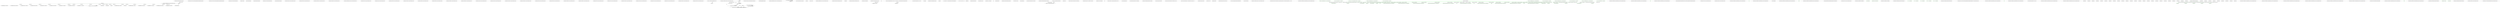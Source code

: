 digraph  {
n126 [label="Nancy.Testing.Browser", span=""];
n0 [cluster="Nancy.Testing.Browser.Browser(System.Action<Nancy.Testing.ConfigurableBootstrapper.ConfigurableBootstrapperConfigurator>)", label="Entry Nancy.Testing.Browser.Browser(System.Action<Nancy.Testing.ConfigurableBootstrapper.ConfigurableBootstrapperConfigurator>)", span="26-26"];
n1 [cluster="Nancy.Testing.Browser.Browser(System.Action<Nancy.Testing.ConfigurableBootstrapper.ConfigurableBootstrapperConfigurator>)", label="Exit Nancy.Testing.Browser.Browser(System.Action<Nancy.Testing.ConfigurableBootstrapper.ConfigurableBootstrapperConfigurator>)", span="26-26"];
n2 [cluster="Nancy.Testing.Browser.Browser(Nancy.Bootstrapper.INancyBootstrapper)", label="Entry Nancy.Testing.Browser.Browser(Nancy.Bootstrapper.INancyBootstrapper)", span="35-35"];
n3 [cluster="Nancy.Testing.Browser.Browser(Nancy.Bootstrapper.INancyBootstrapper)", label="this.bootstrapper = bootstrapper", span="37-37"];
n4 [cluster="Nancy.Testing.Browser.Browser(Nancy.Bootstrapper.INancyBootstrapper)", label="this.bootstrapper.Initialise()", span="38-38"];
n5 [cluster="Nancy.Testing.Browser.Browser(Nancy.Bootstrapper.INancyBootstrapper)", label="this.engine = this.bootstrapper.GetEngine()", span="39-39"];
n7 [cluster="Nancy.Bootstrapper.INancyBootstrapper.Initialise()", label="Entry Nancy.Bootstrapper.INancyBootstrapper.Initialise()", span="12-12"];
n6 [cluster="Nancy.Testing.Browser.Browser(Nancy.Bootstrapper.INancyBootstrapper)", label="Exit Nancy.Testing.Browser.Browser(Nancy.Bootstrapper.INancyBootstrapper)", span="35-35"];
n8 [cluster="Nancy.Bootstrapper.INancyBootstrapper.GetEngine()", label="Entry Nancy.Bootstrapper.INancyBootstrapper.GetEngine()", span="18-18"];
n9 [cluster="Nancy.Testing.Browser.Delete(string, System.Action<Nancy.Testing.BrowserContext>)", label="Entry Nancy.Testing.Browser.Delete(string, System.Action<Nancy.Testing.BrowserContext>)", span="48-48"];
n10 [cluster="Nancy.Testing.Browser.Delete(string, System.Action<Nancy.Testing.BrowserContext>)", label="return this.HandleRequest(''DELETE'', path, browserContext);", span="50-50"];
n11 [cluster="Nancy.Testing.Browser.Delete(string, System.Action<Nancy.Testing.BrowserContext>)", label="Exit Nancy.Testing.Browser.Delete(string, System.Action<Nancy.Testing.BrowserContext>)", span="48-48"];
n12 [cluster="Nancy.Testing.Browser.HandleRequest(string, string, System.Action<Nancy.Testing.BrowserContext>)", label="Entry Nancy.Testing.Browser.HandleRequest(string, string, System.Action<Nancy.Testing.BrowserContext>)", span="209-209"];
n13 [cluster="Nancy.Testing.Browser.Delete(Nancy.Url, System.Action<Nancy.Testing.BrowserContext>)", label="Entry Nancy.Testing.Browser.Delete(Nancy.Url, System.Action<Nancy.Testing.BrowserContext>)", span="59-59"];
n14 [cluster="Nancy.Testing.Browser.Delete(Nancy.Url, System.Action<Nancy.Testing.BrowserContext>)", label="return this.HandleRequest(''DELETE'', url, browserContext);", span="61-61"];
n15 [cluster="Nancy.Testing.Browser.Delete(Nancy.Url, System.Action<Nancy.Testing.BrowserContext>)", label="Exit Nancy.Testing.Browser.Delete(Nancy.Url, System.Action<Nancy.Testing.BrowserContext>)", span="59-59"];
n16 [cluster="Nancy.Testing.Browser.HandleRequest(string, Nancy.Url, System.Action<Nancy.Testing.BrowserContext>)", label="Entry Nancy.Testing.Browser.HandleRequest(string, Nancy.Url, System.Action<Nancy.Testing.BrowserContext>)", span="197-197"];
n17 [cluster="Nancy.Testing.Browser.Get(string, System.Action<Nancy.Testing.BrowserContext>)", label="Entry Nancy.Testing.Browser.Get(string, System.Action<Nancy.Testing.BrowserContext>)", span="70-70"];
n18 [cluster="Nancy.Testing.Browser.Get(string, System.Action<Nancy.Testing.BrowserContext>)", label="return this.HandleRequest(''GET'', path, browserContext);", span="72-72"];
n19 [cluster="Nancy.Testing.Browser.Get(string, System.Action<Nancy.Testing.BrowserContext>)", label="Exit Nancy.Testing.Browser.Get(string, System.Action<Nancy.Testing.BrowserContext>)", span="70-70"];
n20 [cluster="Nancy.Testing.Browser.Get(Nancy.Url, System.Action<Nancy.Testing.BrowserContext>)", label="Entry Nancy.Testing.Browser.Get(Nancy.Url, System.Action<Nancy.Testing.BrowserContext>)", span="81-81"];
n21 [cluster="Nancy.Testing.Browser.Get(Nancy.Url, System.Action<Nancy.Testing.BrowserContext>)", label="return this.HandleRequest(''GET'', url, browserContext);", span="83-83"];
n22 [cluster="Nancy.Testing.Browser.Get(Nancy.Url, System.Action<Nancy.Testing.BrowserContext>)", label="Exit Nancy.Testing.Browser.Get(Nancy.Url, System.Action<Nancy.Testing.BrowserContext>)", span="81-81"];
n23 [cluster="Nancy.Testing.Browser.Head(string, System.Action<Nancy.Testing.BrowserContext>)", label="Entry Nancy.Testing.Browser.Head(string, System.Action<Nancy.Testing.BrowserContext>)", span="92-92"];
n24 [cluster="Nancy.Testing.Browser.Head(string, System.Action<Nancy.Testing.BrowserContext>)", label="return this.HandleRequest(''HEAD'', path, browserContext);", span="94-94"];
n25 [cluster="Nancy.Testing.Browser.Head(string, System.Action<Nancy.Testing.BrowserContext>)", label="Exit Nancy.Testing.Browser.Head(string, System.Action<Nancy.Testing.BrowserContext>)", span="92-92"];
n26 [cluster="Nancy.Testing.Browser.Head(Nancy.Url, System.Action<Nancy.Testing.BrowserContext>)", label="Entry Nancy.Testing.Browser.Head(Nancy.Url, System.Action<Nancy.Testing.BrowserContext>)", span="103-103"];
n27 [cluster="Nancy.Testing.Browser.Head(Nancy.Url, System.Action<Nancy.Testing.BrowserContext>)", label="return this.HandleRequest(''HEAD'', url, browserContext);", span="105-105"];
n28 [cluster="Nancy.Testing.Browser.Head(Nancy.Url, System.Action<Nancy.Testing.BrowserContext>)", label="Exit Nancy.Testing.Browser.Head(Nancy.Url, System.Action<Nancy.Testing.BrowserContext>)", span="103-103"];
n29 [cluster="Nancy.Testing.Browser.Options(string, System.Action<Nancy.Testing.BrowserContext>)", label="Entry Nancy.Testing.Browser.Options(string, System.Action<Nancy.Testing.BrowserContext>)", span="114-114"];
n30 [cluster="Nancy.Testing.Browser.Options(string, System.Action<Nancy.Testing.BrowserContext>)", label="return this.HandleRequest(''OPTIONS'', path, browserContext);", span="116-116"];
n31 [cluster="Nancy.Testing.Browser.Options(string, System.Action<Nancy.Testing.BrowserContext>)", label="Exit Nancy.Testing.Browser.Options(string, System.Action<Nancy.Testing.BrowserContext>)", span="114-114"];
n32 [cluster="Nancy.Testing.Browser.Options(Nancy.Url, System.Action<Nancy.Testing.BrowserContext>)", label="Entry Nancy.Testing.Browser.Options(Nancy.Url, System.Action<Nancy.Testing.BrowserContext>)", span="125-125"];
n33 [cluster="Nancy.Testing.Browser.Options(Nancy.Url, System.Action<Nancy.Testing.BrowserContext>)", label="return this.HandleRequest(''OPTIONS'', url, browserContext);", span="127-127"];
n34 [cluster="Nancy.Testing.Browser.Options(Nancy.Url, System.Action<Nancy.Testing.BrowserContext>)", label="Exit Nancy.Testing.Browser.Options(Nancy.Url, System.Action<Nancy.Testing.BrowserContext>)", span="125-125"];
n35 [cluster="Nancy.Testing.Browser.Patch(string, System.Action<Nancy.Testing.BrowserContext>)", label="Entry Nancy.Testing.Browser.Patch(string, System.Action<Nancy.Testing.BrowserContext>)", span="136-136"];
n36 [cluster="Nancy.Testing.Browser.Patch(string, System.Action<Nancy.Testing.BrowserContext>)", label="return this.HandleRequest(''PATCH'', path, browserContext);", span="138-138"];
n37 [cluster="Nancy.Testing.Browser.Patch(string, System.Action<Nancy.Testing.BrowserContext>)", label="Exit Nancy.Testing.Browser.Patch(string, System.Action<Nancy.Testing.BrowserContext>)", span="136-136"];
n38 [cluster="Nancy.Testing.Browser.Patch(Nancy.Url, System.Action<Nancy.Testing.BrowserContext>)", label="Entry Nancy.Testing.Browser.Patch(Nancy.Url, System.Action<Nancy.Testing.BrowserContext>)", span="147-147"];
n39 [cluster="Nancy.Testing.Browser.Patch(Nancy.Url, System.Action<Nancy.Testing.BrowserContext>)", label="return this.HandleRequest(''PATCH'', url, browserContext);", span="149-149"];
n40 [cluster="Nancy.Testing.Browser.Patch(Nancy.Url, System.Action<Nancy.Testing.BrowserContext>)", label="Exit Nancy.Testing.Browser.Patch(Nancy.Url, System.Action<Nancy.Testing.BrowserContext>)", span="147-147"];
n41 [cluster="Nancy.Testing.Browser.Post(string, System.Action<Nancy.Testing.BrowserContext>)", label="Entry Nancy.Testing.Browser.Post(string, System.Action<Nancy.Testing.BrowserContext>)", span="158-158"];
n42 [cluster="Nancy.Testing.Browser.Post(string, System.Action<Nancy.Testing.BrowserContext>)", label="return this.HandleRequest(''POST'', path, browserContext);", span="160-160"];
n43 [cluster="Nancy.Testing.Browser.Post(string, System.Action<Nancy.Testing.BrowserContext>)", label="Exit Nancy.Testing.Browser.Post(string, System.Action<Nancy.Testing.BrowserContext>)", span="158-158"];
n44 [cluster="Nancy.Testing.Browser.Post(Nancy.Url, System.Action<Nancy.Testing.BrowserContext>)", label="Entry Nancy.Testing.Browser.Post(Nancy.Url, System.Action<Nancy.Testing.BrowserContext>)", span="169-169"];
n45 [cluster="Nancy.Testing.Browser.Post(Nancy.Url, System.Action<Nancy.Testing.BrowserContext>)", label="return this.HandleRequest(''POST'', url, browserContext);", span="171-171"];
n46 [cluster="Nancy.Testing.Browser.Post(Nancy.Url, System.Action<Nancy.Testing.BrowserContext>)", label="Exit Nancy.Testing.Browser.Post(Nancy.Url, System.Action<Nancy.Testing.BrowserContext>)", span="169-169"];
n47 [cluster="Nancy.Testing.Browser.Put(string, System.Action<Nancy.Testing.BrowserContext>)", label="Entry Nancy.Testing.Browser.Put(string, System.Action<Nancy.Testing.BrowserContext>)", span="180-180"];
n48 [cluster="Nancy.Testing.Browser.Put(string, System.Action<Nancy.Testing.BrowserContext>)", label="return this.HandleRequest(''PUT'', path, browserContext);", span="182-182"];
n49 [cluster="Nancy.Testing.Browser.Put(string, System.Action<Nancy.Testing.BrowserContext>)", label="Exit Nancy.Testing.Browser.Put(string, System.Action<Nancy.Testing.BrowserContext>)", span="180-180"];
n50 [cluster="Nancy.Testing.Browser.Put(Nancy.Url, System.Action<Nancy.Testing.BrowserContext>)", label="Entry Nancy.Testing.Browser.Put(Nancy.Url, System.Action<Nancy.Testing.BrowserContext>)", span="192-192"];
n51 [cluster="Nancy.Testing.Browser.Put(Nancy.Url, System.Action<Nancy.Testing.BrowserContext>)", label="return this.HandleRequest(''PUT'', url, browserContext);", span="194-194"];
n52 [cluster="Nancy.Testing.Browser.Put(Nancy.Url, System.Action<Nancy.Testing.BrowserContext>)", label="Exit Nancy.Testing.Browser.Put(Nancy.Url, System.Action<Nancy.Testing.BrowserContext>)", span="192-192"];
n53 [cluster="Nancy.Testing.Browser.HandleRequest(string, Nancy.Url, System.Action<Nancy.Testing.BrowserContext>)", label="var request =\r\n                CreateRequest(method, url, browserContext ?? this.DefaultBrowserContext)", span="199-200"];
n54 [cluster="Nancy.Testing.Browser.HandleRequest(string, Nancy.Url, System.Action<Nancy.Testing.BrowserContext>)", label="var response = new BrowserResponse(this.engine.HandleRequest(request), this)", span="202-202"];
n58 [cluster="Nancy.Testing.Browser.CreateRequest(string, Nancy.Url, System.Action<Nancy.Testing.BrowserContext>)", label="Entry Nancy.Testing.Browser.CreateRequest(string, Nancy.Url, System.Action<Nancy.Testing.BrowserContext>)", span="274-274"];
n55 [cluster="Nancy.Testing.Browser.HandleRequest(string, Nancy.Url, System.Action<Nancy.Testing.BrowserContext>)", label="this.CaptureCookies(response)", span="204-204"];
n59 [cluster="Nancy.Testing.BrowserResponse.BrowserResponse(Nancy.NancyContext, Nancy.Testing.Browser)", label="Entry Nancy.Testing.BrowserResponse.BrowserResponse(Nancy.NancyContext, Nancy.Testing.Browser)", span="22-22"];
n60 [cluster="Nancy.INancyEngine.HandleRequest(Nancy.Request)", label="Entry Nancy.INancyEngine.HandleRequest(Nancy.Request)", span="15-15"];
n56 [cluster="Nancy.Testing.Browser.HandleRequest(string, Nancy.Url, System.Action<Nancy.Testing.BrowserContext>)", label="return response;", span="206-206"];
n61 [cluster="Nancy.Testing.Browser.CaptureCookies(Nancy.Testing.BrowserResponse)", label="Entry Nancy.Testing.Browser.CaptureCookies(Nancy.Testing.BrowserResponse)", span="235-235"];
n57 [cluster="Nancy.Testing.Browser.HandleRequest(string, Nancy.Url, System.Action<Nancy.Testing.BrowserContext>)", label="Exit Nancy.Testing.Browser.HandleRequest(string, Nancy.Url, System.Action<Nancy.Testing.BrowserContext>)", span="197-197"];
n62 [cluster="Nancy.Testing.Browser.HandleRequest(string, string, System.Action<Nancy.Testing.BrowserContext>)", label="var url = Uri.IsWellFormedUriString(path, UriKind.Relative)\r\n                          ? new Url {Path = path}\r\n                          : (Url)new Uri(path)", span="211-213"];
n63 [cluster="Nancy.Testing.Browser.HandleRequest(string, string, System.Action<Nancy.Testing.BrowserContext>)", label="return HandleRequest(method, url, browserContext);", span="215-215"];
n65 [cluster="System.Uri.IsWellFormedUriString(string, System.UriKind)", label="Entry System.Uri.IsWellFormedUriString(string, System.UriKind)", span="0-0"];
n66 [cluster="Nancy.Url.Url()", label="Entry Nancy.Url.Url()", span="16-16"];
n67 [cluster="System.Uri.Uri(string)", label="Entry System.Uri.Uri(string)", span="0-0"];
n64 [cluster="Nancy.Testing.Browser.HandleRequest(string, string, System.Action<Nancy.Testing.BrowserContext>)", label="Exit Nancy.Testing.Browser.HandleRequest(string, string, System.Action<Nancy.Testing.BrowserContext>)", span="209-209"];
n68 [cluster="Nancy.Testing.Browser.DefaultBrowserContext(Nancy.Testing.BrowserContext)", label="Entry Nancy.Testing.Browser.DefaultBrowserContext(Nancy.Testing.BrowserContext)", span="218-218"];
n69 [cluster="Nancy.Testing.Browser.DefaultBrowserContext(Nancy.Testing.BrowserContext)", label="context.HttpRequest()", span="220-220"];
n70 [cluster="Nancy.Testing.Browser.DefaultBrowserContext(Nancy.Testing.BrowserContext)", label="Exit Nancy.Testing.Browser.DefaultBrowserContext(Nancy.Testing.BrowserContext)", span="218-218"];
n71 [cluster="Nancy.Testing.BrowserContext.HttpRequest()", label="Entry Nancy.Testing.BrowserContext.HttpRequest()", span="142-142"];
n72 [cluster="Nancy.Testing.Browser.SetCookies(Nancy.Testing.BrowserContext)", label="Entry Nancy.Testing.Browser.SetCookies(Nancy.Testing.BrowserContext)", span="223-223"];
n73 [cluster="Nancy.Testing.Browser.SetCookies(Nancy.Testing.BrowserContext)", label="!this.cookies.Any()", span="225-225"];
n76 [cluster="Nancy.Testing.Browser.SetCookies(Nancy.Testing.BrowserContext)", label="context.Header(''Cookie'', cookieString)", span="232-232"];
n74 [cluster="Nancy.Testing.Browser.SetCookies(Nancy.Testing.BrowserContext)", label="return;", span="227-227"];
n75 [cluster="Nancy.Testing.Browser.SetCookies(Nancy.Testing.BrowserContext)", label="var cookieString = this.cookies.Aggregate(string.Empty, (current, cookie) => current + string.Format(''{0}={1};'', HttpUtility.UrlEncode(cookie.Key), HttpUtility.UrlEncode(cookie.Value)))", span="230-230"];
n78 [cluster="System.Collections.Generic.IEnumerable<TSource>.Any<TSource>()", label="Entry System.Collections.Generic.IEnumerable<TSource>.Any<TSource>()", span="0-0"];
n79 [cluster="Unk.Aggregate", label="Entry Unk.Aggregate", span=""];
n81 [cluster="lambda expression", label="Entry lambda expression", span="230-230"];
n77 [cluster="Nancy.Testing.Browser.SetCookies(Nancy.Testing.BrowserContext)", label="Exit Nancy.Testing.Browser.SetCookies(Nancy.Testing.BrowserContext)", span="223-223"];
n80 [cluster="Unk.Header", label="Entry Unk.Header", span=""];
n82 [cluster="lambda expression", label="current + string.Format(''{0}={1};'', HttpUtility.UrlEncode(cookie.Key), HttpUtility.UrlEncode(cookie.Value))", span="230-230"];
n83 [cluster="lambda expression", label="Exit lambda expression", span="230-230"];
n84 [cluster="Nancy.Helpers.HttpUtility.UrlEncode(string)", label="Entry Nancy.Helpers.HttpUtility.UrlEncode(string)", span="378-378"];
n85 [cluster="string.Format(string, object, object)", label="Entry string.Format(string, object, object)", span="0-0"];
n86 [cluster="Nancy.Testing.Browser.CaptureCookies(Nancy.Testing.BrowserResponse)", label="response.Cookies == null || !response.Cookies.Any()", span="237-237"];
n88 [cluster="Nancy.Testing.Browser.CaptureCookies(Nancy.Testing.BrowserResponse)", label="response.Cookies", span="242-242"];
n87 [cluster="Nancy.Testing.Browser.CaptureCookies(Nancy.Testing.BrowserResponse)", label="return;", span="239-239"];
n89 [cluster="Nancy.Testing.Browser.CaptureCookies(Nancy.Testing.BrowserResponse)", label="string.IsNullOrEmpty(cookie.Value)", span="244-244"];
n92 [cluster="Nancy.Testing.Browser.CaptureCookies(Nancy.Testing.BrowserResponse)", label="Exit Nancy.Testing.Browser.CaptureCookies(Nancy.Testing.BrowserResponse)", span="235-235"];
n90 [cluster="Nancy.Testing.Browser.CaptureCookies(Nancy.Testing.BrowserResponse)", label="this.cookies.Remove(cookie.Name)", span="246-246"];
n91 [cluster="Nancy.Testing.Browser.CaptureCookies(Nancy.Testing.BrowserResponse)", label="this.cookies[cookie.Name] = cookie.Value", span="250-250"];
n93 [cluster="string.IsNullOrEmpty(string)", label="Entry string.IsNullOrEmpty(string)", span="0-0"];
n94 [cluster="System.Collections.Generic.IDictionary<TKey, TValue>.Remove(TKey)", label="Entry System.Collections.Generic.IDictionary<TKey, TValue>.Remove(TKey)", span="0-0"];
n95 [cluster="Nancy.Testing.Browser.BuildRequestBody(Nancy.Testing.IBrowserContextValues)", label="Entry Nancy.Testing.Browser.BuildRequestBody(Nancy.Testing.IBrowserContextValues)", span="255-255"];
n96 [cluster="Nancy.Testing.Browser.BuildRequestBody(Nancy.Testing.IBrowserContextValues)", label="contextValues.Body != null", span="257-257"];
n98 [cluster="Nancy.Testing.Browser.BuildRequestBody(Nancy.Testing.IBrowserContextValues)", label="var useFormValues = !String.IsNullOrEmpty(contextValues.FormValues)", span="262-262"];
n99 [cluster="Nancy.Testing.Browser.BuildRequestBody(Nancy.Testing.IBrowserContextValues)", label="var bodyContents = useFormValues ? contextValues.FormValues : contextValues.BodyString", span="263-263"];
n101 [cluster="Nancy.Testing.Browser.BuildRequestBody(Nancy.Testing.IBrowserContextValues)", label="useFormValues && !contextValues.Headers.ContainsKey(''Content-Type'')", span="266-266"];
n102 [cluster="Nancy.Testing.Browser.BuildRequestBody(Nancy.Testing.IBrowserContextValues)", label="contextValues.Headers[''Content-Type''] = new[] { ''application/x-www-form-urlencoded'' }", span="268-268"];
n103 [cluster="Nancy.Testing.Browser.BuildRequestBody(Nancy.Testing.IBrowserContextValues)", label="contextValues.Body = new MemoryStream(bodyBytes)", span="271-271"];
n97 [cluster="Nancy.Testing.Browser.BuildRequestBody(Nancy.Testing.IBrowserContextValues)", label="return;", span="259-259"];
n100 [cluster="Nancy.Testing.Browser.BuildRequestBody(Nancy.Testing.IBrowserContextValues)", label="var bodyBytes = bodyContents != null ? Encoding.UTF8.GetBytes(bodyContents) : new byte[] { }", span="264-264"];
n105 [cluster="System.Text.Encoding.GetBytes(string)", label="Entry System.Text.Encoding.GetBytes(string)", span="0-0"];
n106 [cluster="System.Collections.Generic.IDictionary<TKey, TValue>.ContainsKey(TKey)", label="Entry System.Collections.Generic.IDictionary<TKey, TValue>.ContainsKey(TKey)", span="0-0"];
n104 [cluster="Nancy.Testing.Browser.BuildRequestBody(Nancy.Testing.IBrowserContextValues)", label="Exit Nancy.Testing.Browser.BuildRequestBody(Nancy.Testing.IBrowserContextValues)", span="255-255"];
n107 [cluster="System.IO.MemoryStream.MemoryStream(byte[])", label="Entry System.IO.MemoryStream.MemoryStream(byte[])", span="0-0"];
n108 [cluster="Nancy.Testing.Browser.CreateRequest(string, Nancy.Url, System.Action<Nancy.Testing.BrowserContext>)", label="var context =\r\n                new BrowserContext()", span="276-277"];
n110 [cluster="Nancy.Testing.Browser.CreateRequest(string, Nancy.Url, System.Action<Nancy.Testing.BrowserContext>)", label="browserContext.Invoke(context)", span="281-281"];
n115 [cluster="Nancy.Testing.Browser.CreateRequest(string, Nancy.Url, System.Action<Nancy.Testing.BrowserContext>)", label="var requestUrl = url", span="295-295"];
n116 [cluster="Nancy.Testing.Browser.CreateRequest(string, Nancy.Url, System.Action<Nancy.Testing.BrowserContext>)", label="requestUrl.Scheme = string.IsNullOrWhiteSpace(url.Scheme) ? contextValues.Protocol : url.Scheme", span="296-296"];
n117 [cluster="Nancy.Testing.Browser.CreateRequest(string, Nancy.Url, System.Action<Nancy.Testing.BrowserContext>)", label="requestUrl.Query = string.IsNullOrWhiteSpace(url.Query) ? (contextValues.QueryString ?? string.Empty) : url.Query", span="297-297"];
n118 [cluster="Nancy.Testing.Browser.CreateRequest(string, Nancy.Url, System.Action<Nancy.Testing.BrowserContext>)", label="return new Request(method, requestUrl, requestStream, contextValues.Headers, contextValues.UserHostAddress, certBytes);", span="299-299"];
n109 [cluster="Nancy.Testing.Browser.CreateRequest(string, Nancy.Url, System.Action<Nancy.Testing.BrowserContext>)", label="this.SetCookies(context)", span="279-279"];
n120 [cluster="Nancy.Testing.BrowserContext.BrowserContext()", label="Entry Nancy.Testing.BrowserContext.BrowserContext()", span="19-19"];
n111 [cluster="Nancy.Testing.Browser.CreateRequest(string, Nancy.Url, System.Action<Nancy.Testing.BrowserContext>)", label="var contextValues =\r\n                (IBrowserContextValues)context", span="283-284"];
n121 [cluster="System.Action<T>.Invoke(T)", label="Entry System.Action<T>.Invoke(T)", span="0-0"];
n112 [cluster="Nancy.Testing.Browser.CreateRequest(string, Nancy.Url, System.Action<Nancy.Testing.BrowserContext>)", label="BuildRequestBody(contextValues)", span="286-286"];
n113 [cluster="Nancy.Testing.Browser.CreateRequest(string, Nancy.Url, System.Action<Nancy.Testing.BrowserContext>)", label="var requestStream =\r\n                RequestStream.FromStream(contextValues.Body, 0, true)", span="288-289"];
n114 [cluster="Nancy.Testing.Browser.CreateRequest(string, Nancy.Url, System.Action<Nancy.Testing.BrowserContext>)", label="var certBytes = (contextValues.ClientCertificate == null) ?\r\n                new byte[] { } :\r\n                contextValues.ClientCertificate.GetRawCertData()", span="291-293"];
n122 [cluster="Nancy.IO.RequestStream.FromStream(System.IO.Stream, long, bool)", label="Entry Nancy.IO.RequestStream.FromStream(System.IO.Stream, long, bool)", span="273-273"];
n123 [cluster="System.Security.Cryptography.X509Certificates.X509Certificate.GetRawCertData()", label="Entry System.Security.Cryptography.X509Certificates.X509Certificate.GetRawCertData()", span="0-0"];
n124 [cluster="string.IsNullOrWhiteSpace(string)", label="Entry string.IsNullOrWhiteSpace(string)", span="0-0"];
n119 [cluster="Nancy.Testing.Browser.CreateRequest(string, Nancy.Url, System.Action<Nancy.Testing.BrowserContext>)", label="Exit Nancy.Testing.Browser.CreateRequest(string, Nancy.Url, System.Action<Nancy.Testing.BrowserContext>)", span="274-274"];
n125 [cluster="Nancy.Request.Request(string, Nancy.Url, Nancy.IO.RequestStream, System.Collections.Generic.IDictionary<string, System.Collections.Generic.IEnumerable<string>>, string, byte[])", label="Entry Nancy.Request.Request(string, Nancy.Url, Nancy.IO.RequestStream, System.Collections.Generic.IDictionary<string, System.Collections.Generic.IEnumerable<string>>, string, byte[])", span="44-44"];
m0_22 [cluster="Nancy.Testing.Tests.BrowserDefaultsFixture.Should_pass_default_headers_in_post_request_when_using_configurable_bootstrapper_ctor()", file="BrowserDefaultsFixture.cs", label="Entry Nancy.Testing.Tests.BrowserDefaultsFixture.Should_pass_default_headers_in_post_request_when_using_configurable_bootstrapper_ctor()", span="32-32"];
m0_23 [cluster="Nancy.Testing.Tests.BrowserDefaultsFixture.Should_pass_default_headers_in_post_request_when_using_configurable_bootstrapper_ctor()", color=green, community=0, file="BrowserDefaultsFixture.cs", label="_sut.Post(''/'')", prediction=0, span="35-35"];
m0_24 [cluster="Nancy.Testing.Tests.BrowserDefaultsFixture.Should_pass_default_headers_in_post_request_when_using_configurable_bootstrapper_ctor()", color=green, community=0, file="BrowserDefaultsFixture.cs", label="_captureRequetModule.CapturedRequest.Headers.Accept.First().Item1.ShouldEqual(_expected)", prediction=0, span="37-37"];
m0_25 [cluster="Nancy.Testing.Tests.BrowserDefaultsFixture.Should_pass_default_headers_in_post_request_when_using_configurable_bootstrapper_ctor()", file="BrowserDefaultsFixture.cs", label="Exit Nancy.Testing.Tests.BrowserDefaultsFixture.Should_pass_default_headers_in_post_request_when_using_configurable_bootstrapper_ctor()", span="32-32"];
m0_56 [cluster="Nancy.Testing.Tests.BrowserDefaultsFixture.Should_pass_default_headers_in_post_request_when_using_inancybootstrapper_ctor()", file="BrowserDefaultsFixture.cs", label="Entry Nancy.Testing.Tests.BrowserDefaultsFixture.Should_pass_default_headers_in_post_request_when_using_inancybootstrapper_ctor()", span="77-77"];
m0_57 [cluster="Nancy.Testing.Tests.BrowserDefaultsFixture.Should_pass_default_headers_in_post_request_when_using_inancybootstrapper_ctor()", color=green, community=0, file="BrowserDefaultsFixture.cs", label="var bootstrapper = new ConfigurableBootstrapper(with => with.Module(_captureRequetModule))", prediction=0, span="80-80"];
m0_58 [cluster="Nancy.Testing.Tests.BrowserDefaultsFixture.Should_pass_default_headers_in_post_request_when_using_inancybootstrapper_ctor()", color=green, community=0, file="BrowserDefaultsFixture.cs", label="var sut = new Browser(bootstrapper, defaults: to => to.Accept(_expected))", prediction=0, span="81-81"];
m0_59 [cluster="Nancy.Testing.Tests.BrowserDefaultsFixture.Should_pass_default_headers_in_post_request_when_using_inancybootstrapper_ctor()", color=green, community=0, file="BrowserDefaultsFixture.cs", label="sut.Post(''/'')", prediction=4, span="83-83"];
m0_60 [cluster="Nancy.Testing.Tests.BrowserDefaultsFixture.Should_pass_default_headers_in_post_request_when_using_inancybootstrapper_ctor()", color=green, community=0, file="BrowserDefaultsFixture.cs", label="_captureRequetModule.CapturedRequest.Headers.Accept.First().Item1.ShouldEqual(_expected)", prediction=0, span="85-85"];
m0_61 [cluster="Nancy.Testing.Tests.BrowserDefaultsFixture.Should_pass_default_headers_in_post_request_when_using_inancybootstrapper_ctor()", file="BrowserDefaultsFixture.cs", label="Exit Nancy.Testing.Tests.BrowserDefaultsFixture.Should_pass_default_headers_in_post_request_when_using_inancybootstrapper_ctor()", span="77-77"];
m0_48 [cluster="Nancy.Testing.ConfigurableBootstrapper.ConfigurableBootstrapper(System.Action<Nancy.Testing.ConfigurableBootstrapper.ConfigurableBootstrapperConfigurator>)", file="BrowserDefaultsFixture.cs", label="Entry Nancy.Testing.ConfigurableBootstrapper.ConfigurableBootstrapper(System.Action<Nancy.Testing.ConfigurableBootstrapper.ConfigurableBootstrapperConfigurator>)", span="62-62"];
m0_26 [cluster="Nancy.Testing.Browser.Post(string, System.Action<Nancy.Testing.BrowserContext>)", file="BrowserDefaultsFixture.cs", label="Entry Nancy.Testing.Browser.Post(string, System.Action<Nancy.Testing.BrowserContext>)", span="162-162"];
m0_41 [cluster="Nancy.Testing.Browser.Delete(string, System.Action<Nancy.Testing.BrowserContext>)", file="BrowserDefaultsFixture.cs", label="Entry Nancy.Testing.Browser.Delete(string, System.Action<Nancy.Testing.BrowserContext>)", span="52-52"];
m0_68 [cluster="Nancy.Testing.Tests.BrowserDefaultsFixture.Should_pass_default_headers_in_put_request_when_using_inancybootstrapper_ctor()", file="BrowserDefaultsFixture.cs", label="Entry Nancy.Testing.Tests.BrowserDefaultsFixture.Should_pass_default_headers_in_put_request_when_using_inancybootstrapper_ctor()", span="88-88"];
m0_69 [cluster="Nancy.Testing.Tests.BrowserDefaultsFixture.Should_pass_default_headers_in_put_request_when_using_inancybootstrapper_ctor()", color=green, community=0, file="BrowserDefaultsFixture.cs", label="var bootstrapper = new ConfigurableBootstrapper(with => with.Module(_captureRequetModule))", prediction=0, span="91-91"];
m0_70 [cluster="Nancy.Testing.Tests.BrowserDefaultsFixture.Should_pass_default_headers_in_put_request_when_using_inancybootstrapper_ctor()", color=green, community=0, file="BrowserDefaultsFixture.cs", label="var sut = new Browser(bootstrapper, defaults: to => to.Accept(_expected))", prediction=0, span="92-92"];
m0_71 [cluster="Nancy.Testing.Tests.BrowserDefaultsFixture.Should_pass_default_headers_in_put_request_when_using_inancybootstrapper_ctor()", color=green, community=0, file="BrowserDefaultsFixture.cs", label="sut.Put(''/'')", prediction=8, span="94-94"];
m0_72 [cluster="Nancy.Testing.Tests.BrowserDefaultsFixture.Should_pass_default_headers_in_put_request_when_using_inancybootstrapper_ctor()", color=green, community=0, file="BrowserDefaultsFixture.cs", label="_captureRequetModule.CapturedRequest.Headers.Accept.First().Item1.ShouldEqual(_expected)", prediction=0, span="96-96"];
m0_73 [cluster="Nancy.Testing.Tests.BrowserDefaultsFixture.Should_pass_default_headers_in_put_request_when_using_inancybootstrapper_ctor()", file="BrowserDefaultsFixture.cs", label="Exit Nancy.Testing.Tests.BrowserDefaultsFixture.Should_pass_default_headers_in_put_request_when_using_inancybootstrapper_ctor()", span="88-88"];
m0_21 [cluster="object.ShouldEqual(object)", file="BrowserDefaultsFixture.cs", label="Entry object.ShouldEqual(object)", span="95-95"];
m0_92 [cluster="Nancy.Testing.Tests.BrowserDefaultsFixture.Should_pass_default_headers_in_delete_request_when_using_inancybootstrapper_ctor()", file="BrowserDefaultsFixture.cs", label="Entry Nancy.Testing.Tests.BrowserDefaultsFixture.Should_pass_default_headers_in_delete_request_when_using_inancybootstrapper_ctor()", span="110-110"];
m0_93 [cluster="Nancy.Testing.Tests.BrowserDefaultsFixture.Should_pass_default_headers_in_delete_request_when_using_inancybootstrapper_ctor()", color=green, community=0, file="BrowserDefaultsFixture.cs", label="var bootstrapper = new ConfigurableBootstrapper(with => with.Module(_captureRequetModule))", prediction=0, span="113-113"];
m0_94 [cluster="Nancy.Testing.Tests.BrowserDefaultsFixture.Should_pass_default_headers_in_delete_request_when_using_inancybootstrapper_ctor()", color=green, community=0, file="BrowserDefaultsFixture.cs", label="var sut = new Browser(bootstrapper, defaults: to => to.Accept(_expected))", prediction=0, span="114-114"];
m0_95 [cluster="Nancy.Testing.Tests.BrowserDefaultsFixture.Should_pass_default_headers_in_delete_request_when_using_inancybootstrapper_ctor()", color=green, community=0, file="BrowserDefaultsFixture.cs", label="sut.Delete(''/'')", prediction=12, span="116-116"];
m0_96 [cluster="Nancy.Testing.Tests.BrowserDefaultsFixture.Should_pass_default_headers_in_delete_request_when_using_inancybootstrapper_ctor()", color=green, community=0, file="BrowserDefaultsFixture.cs", label="_captureRequetModule.CapturedRequest.Headers.Accept.First().Item1.ShouldEqual(_expected)", prediction=0, span="118-118"];
m0_97 [cluster="Nancy.Testing.Tests.BrowserDefaultsFixture.Should_pass_default_headers_in_delete_request_when_using_inancybootstrapper_ctor()", file="BrowserDefaultsFixture.cs", label="Exit Nancy.Testing.Tests.BrowserDefaultsFixture.Should_pass_default_headers_in_delete_request_when_using_inancybootstrapper_ctor()", span="110-110"];
m0_10 [cluster="Nancy.Testing.ConfigurableBootstrapper.ConfigurableBootstrapperConfigurator.Module(Nancy.INancyModule)", file="BrowserDefaultsFixture.cs", label="Entry Nancy.Testing.ConfigurableBootstrapper.ConfigurableBootstrapperConfigurator.Module(Nancy.INancyModule)", span="851-851"];
m0_31 [cluster="Nancy.Testing.Browser.Put(string, System.Action<Nancy.Testing.BrowserContext>)", file="BrowserDefaultsFixture.cs", label="Entry Nancy.Testing.Browser.Put(string, System.Action<Nancy.Testing.BrowserContext>)", span="184-184"];
m0_0 [cluster="Nancy.Testing.Tests.BrowserDefaultsFixture.BrowserDefaultsFixture()", file="BrowserDefaultsFixture.cs", label="Entry Nancy.Testing.Tests.BrowserDefaultsFixture.BrowserDefaultsFixture()", span="14-14"];
m0_1 [cluster="Nancy.Testing.Tests.BrowserDefaultsFixture.BrowserDefaultsFixture()", color=green, community=0, file="BrowserDefaultsFixture.cs", label="_expected = ''application/json''", prediction=14, span="17-17"];
m0_2 [cluster="Nancy.Testing.Tests.BrowserDefaultsFixture.BrowserDefaultsFixture()", color=green, community=0, file="BrowserDefaultsFixture.cs", label="_captureRequetModule = new CaptureRequetModule()", prediction=15, span="18-18"];
m0_3 [cluster="Nancy.Testing.Tests.BrowserDefaultsFixture.BrowserDefaultsFixture()", color=green, community=0, file="BrowserDefaultsFixture.cs", label="_sut = new Browser(with => with.Module(_captureRequetModule), defaults: to => to.Accept(_expected))", prediction=0, span="19-19"];
m0_4 [cluster="Nancy.Testing.Tests.BrowserDefaultsFixture.BrowserDefaultsFixture()", file="BrowserDefaultsFixture.cs", label="Exit Nancy.Testing.Tests.BrowserDefaultsFixture.BrowserDefaultsFixture()", span="14-14"];
m0_5 [cluster="Nancy.Testing.Tests.BrowserDefaultsFixture.CaptureRequetModule.CaptureRequetModule()", file="BrowserDefaultsFixture.cs", label="Entry Nancy.Testing.Tests.BrowserDefaultsFixture.CaptureRequetModule.CaptureRequetModule()", span="125-125"];
m0_104 [cluster="Nancy.Testing.Tests.BrowserDefaultsFixture.CaptureRequetModule.CaptureRequetModule()", color=green, community=0, file="BrowserDefaultsFixture.cs", label="Get[''/''] = _ => this.CaptureRequest()", prediction=17, span="127-127"];
m0_105 [cluster="Nancy.Testing.Tests.BrowserDefaultsFixture.CaptureRequetModule.CaptureRequetModule()", color=green, community=0, file="BrowserDefaultsFixture.cs", label="Post[''/''] = _ => this.CaptureRequest()", prediction=18, span="128-128"];
m0_106 [cluster="Nancy.Testing.Tests.BrowserDefaultsFixture.CaptureRequetModule.CaptureRequetModule()", color=green, community=0, file="BrowserDefaultsFixture.cs", label="Put[''/''] = _ => this.CaptureRequest()", prediction=19, span="129-129"];
m0_107 [cluster="Nancy.Testing.Tests.BrowserDefaultsFixture.CaptureRequetModule.CaptureRequetModule()", color=green, community=0, file="BrowserDefaultsFixture.cs", label="Delete[''/''] = _ => this.CaptureRequest()", prediction=20, span="130-130"];
m0_108 [cluster="Nancy.Testing.Tests.BrowserDefaultsFixture.CaptureRequetModule.CaptureRequetModule()", color=green, community=0, file="BrowserDefaultsFixture.cs", label="Patch[''/''] = _ => this.CaptureRequest()", prediction=21, span="131-131"];
m0_109 [cluster="Nancy.Testing.Tests.BrowserDefaultsFixture.CaptureRequetModule.CaptureRequetModule()", file="BrowserDefaultsFixture.cs", label="Exit Nancy.Testing.Tests.BrowserDefaultsFixture.CaptureRequetModule.CaptureRequetModule()", span="125-125"];
m0_6 [cluster="Nancy.Testing.Browser.Browser(System.Action<Nancy.Testing.ConfigurableBootstrapper.ConfigurableBootstrapperConfigurator>, System.Action<Nancy.Testing.BrowserContext>)", file="BrowserDefaultsFixture.cs", label="Entry Nancy.Testing.Browser.Browser(System.Action<Nancy.Testing.ConfigurableBootstrapper.ConfigurableBootstrapperConfigurator>, System.Action<Nancy.Testing.BrowserContext>)", span="28-28"];
m0_42 [cluster="Nancy.Testing.Tests.BrowserDefaultsFixture.Should_pass_default_headers_in_get_request_when_using_inancybootstrapper_ctor()", file="BrowserDefaultsFixture.cs", label="Entry Nancy.Testing.Tests.BrowserDefaultsFixture.Should_pass_default_headers_in_get_request_when_using_inancybootstrapper_ctor()", span="65-65"];
m0_43 [cluster="Nancy.Testing.Tests.BrowserDefaultsFixture.Should_pass_default_headers_in_get_request_when_using_inancybootstrapper_ctor()", color=green, community=0, file="BrowserDefaultsFixture.cs", label="var bootstrapper = new ConfigurableBootstrapper(with => with.Module(_captureRequetModule))", prediction=0, span="68-68"];
m0_44 [cluster="Nancy.Testing.Tests.BrowserDefaultsFixture.Should_pass_default_headers_in_get_request_when_using_inancybootstrapper_ctor()", color=green, community=0, file="BrowserDefaultsFixture.cs", label="var sut = new Browser(bootstrapper, defaults: to => to.Accept(_expected))", prediction=0, span="69-69"];
m0_45 [cluster="Nancy.Testing.Tests.BrowserDefaultsFixture.Should_pass_default_headers_in_get_request_when_using_inancybootstrapper_ctor()", color=green, community=0, file="BrowserDefaultsFixture.cs", label="sut.Get(''/'')", prediction=24, span="71-71"];
m0_46 [cluster="Nancy.Testing.Tests.BrowserDefaultsFixture.Should_pass_default_headers_in_get_request_when_using_inancybootstrapper_ctor()", color=green, community=0, file="BrowserDefaultsFixture.cs", label="_captureRequetModule.CapturedRequest.Headers.Accept.First().Item1.ShouldEqual(_expected)", prediction=0, span="73-73"];
m0_47 [cluster="Nancy.Testing.Tests.BrowserDefaultsFixture.Should_pass_default_headers_in_get_request_when_using_inancybootstrapper_ctor()", file="BrowserDefaultsFixture.cs", label="Exit Nancy.Testing.Tests.BrowserDefaultsFixture.Should_pass_default_headers_in_get_request_when_using_inancybootstrapper_ctor()", span="65-65"];
m0_20 [cluster="System.Collections.Generic.IEnumerable<TSource>.First<TSource>()", file="BrowserDefaultsFixture.cs", label="Entry System.Collections.Generic.IEnumerable<TSource>.First<TSource>()", span="0-0"];
m0_37 [cluster="Nancy.Testing.Tests.BrowserDefaultsFixture.Should_pass_default_headers_in_delete_request_when_using_configurable_bootstrapper_ctor()", file="BrowserDefaultsFixture.cs", label="Entry Nancy.Testing.Tests.BrowserDefaultsFixture.Should_pass_default_headers_in_delete_request_when_using_configurable_bootstrapper_ctor()", span="56-56"];
m0_38 [cluster="Nancy.Testing.Tests.BrowserDefaultsFixture.Should_pass_default_headers_in_delete_request_when_using_configurable_bootstrapper_ctor()", color=green, community=0, file="BrowserDefaultsFixture.cs", label="_sut.Delete(''/'')", prediction=0, span="59-59"];
m0_39 [cluster="Nancy.Testing.Tests.BrowserDefaultsFixture.Should_pass_default_headers_in_delete_request_when_using_configurable_bootstrapper_ctor()", color=green, community=0, file="BrowserDefaultsFixture.cs", label="_captureRequetModule.CapturedRequest.Headers.Accept.First().Item1.ShouldEqual(_expected)", prediction=0, span="61-61"];
m0_40 [cluster="Nancy.Testing.Tests.BrowserDefaultsFixture.Should_pass_default_headers_in_delete_request_when_using_configurable_bootstrapper_ctor()", file="BrowserDefaultsFixture.cs", label="Exit Nancy.Testing.Tests.BrowserDefaultsFixture.Should_pass_default_headers_in_delete_request_when_using_configurable_bootstrapper_ctor()", span="56-56"];
m0_123 [cluster="lambda expression", file="BrowserDefaultsFixture.cs", label="Entry lambda expression", span="131-131"];
m0_8 [cluster="lambda expression", color=green, community=0, file="BrowserDefaultsFixture.cs", label="with.Module(_captureRequetModule)", prediction=0, span="19-19"];
m0_12 [cluster="lambda expression", color=green, community=0, file="BrowserDefaultsFixture.cs", label="to.Accept(_expected)", prediction=0, span="19-19"];
m0_7 [cluster="lambda expression", file="BrowserDefaultsFixture.cs", label="Entry lambda expression", span="19-19"];
m0_9 [cluster="lambda expression", file="BrowserDefaultsFixture.cs", label="Exit lambda expression", span="19-19"];
m0_11 [cluster="lambda expression", file="BrowserDefaultsFixture.cs", label="Entry lambda expression", span="19-19"];
m0_13 [cluster="lambda expression", file="BrowserDefaultsFixture.cs", label="Exit lambda expression", span="19-19"];
m0_51 [cluster="lambda expression", color=green, community=0, file="BrowserDefaultsFixture.cs", label="with.Module(_captureRequetModule)", prediction=0, span="68-68"];
m0_54 [cluster="lambda expression", color=green, community=0, file="BrowserDefaultsFixture.cs", label="to.Accept(_expected)", prediction=0, span="69-69"];
m0_50 [cluster="lambda expression", file="BrowserDefaultsFixture.cs", label="Entry lambda expression", span="68-68"];
m0_52 [cluster="lambda expression", file="BrowserDefaultsFixture.cs", label="Exit lambda expression", span="68-68"];
m0_53 [cluster="lambda expression", file="BrowserDefaultsFixture.cs", label="Entry lambda expression", span="69-69"];
m0_55 [cluster="lambda expression", file="BrowserDefaultsFixture.cs", label="Exit lambda expression", span="69-69"];
m0_63 [cluster="lambda expression", color=green, community=0, file="BrowserDefaultsFixture.cs", label="with.Module(_captureRequetModule)", prediction=0, span="80-80"];
m0_66 [cluster="lambda expression", color=green, community=0, file="BrowserDefaultsFixture.cs", label="to.Accept(_expected)", prediction=0, span="81-81"];
m0_62 [cluster="lambda expression", file="BrowserDefaultsFixture.cs", label="Entry lambda expression", span="80-80"];
m0_64 [cluster="lambda expression", file="BrowserDefaultsFixture.cs", label="Exit lambda expression", span="80-80"];
m0_65 [cluster="lambda expression", file="BrowserDefaultsFixture.cs", label="Entry lambda expression", span="81-81"];
m0_67 [cluster="lambda expression", file="BrowserDefaultsFixture.cs", label="Exit lambda expression", span="81-81"];
m0_75 [cluster="lambda expression", color=green, community=0, file="BrowserDefaultsFixture.cs", label="with.Module(_captureRequetModule)", prediction=0, span="91-91"];
m0_78 [cluster="lambda expression", color=green, community=0, file="BrowserDefaultsFixture.cs", label="to.Accept(_expected)", prediction=0, span="92-92"];
m0_74 [cluster="lambda expression", file="BrowserDefaultsFixture.cs", label="Entry lambda expression", span="91-91"];
m0_76 [cluster="lambda expression", file="BrowserDefaultsFixture.cs", label="Exit lambda expression", span="91-91"];
m0_77 [cluster="lambda expression", file="BrowserDefaultsFixture.cs", label="Entry lambda expression", span="92-92"];
m0_79 [cluster="lambda expression", file="BrowserDefaultsFixture.cs", label="Exit lambda expression", span="92-92"];
m0_87 [cluster="lambda expression", color=green, community=0, file="BrowserDefaultsFixture.cs", label="with.Module(_captureRequetModule)", prediction=0, span="102-102"];
m0_90 [cluster="lambda expression", color=green, community=0, file="BrowserDefaultsFixture.cs", label="to.Accept(_expected)", prediction=0, span="103-103"];
m0_86 [cluster="lambda expression", file="BrowserDefaultsFixture.cs", label="Entry lambda expression", span="102-102"];
m0_88 [cluster="lambda expression", file="BrowserDefaultsFixture.cs", label="Exit lambda expression", span="102-102"];
m0_89 [cluster="lambda expression", file="BrowserDefaultsFixture.cs", label="Entry lambda expression", span="103-103"];
m0_91 [cluster="lambda expression", file="BrowserDefaultsFixture.cs", label="Exit lambda expression", span="103-103"];
m0_99 [cluster="lambda expression", color=green, community=0, file="BrowserDefaultsFixture.cs", label="with.Module(_captureRequetModule)", prediction=0, span="113-113"];
m0_102 [cluster="lambda expression", color=green, community=0, file="BrowserDefaultsFixture.cs", label="to.Accept(_expected)", prediction=0, span="114-114"];
m0_98 [cluster="lambda expression", file="BrowserDefaultsFixture.cs", label="Entry lambda expression", span="113-113"];
m0_100 [cluster="lambda expression", file="BrowserDefaultsFixture.cs", label="Exit lambda expression", span="113-113"];
m0_101 [cluster="lambda expression", file="BrowserDefaultsFixture.cs", label="Entry lambda expression", span="114-114"];
m0_103 [cluster="lambda expression", file="BrowserDefaultsFixture.cs", label="Exit lambda expression", span="114-114"];
m0_111 [cluster="lambda expression", color=green, community=0, file="BrowserDefaultsFixture.cs", label="this.CaptureRequest()", prediction=40, span="127-127"];
m0_110 [cluster="lambda expression", file="BrowserDefaultsFixture.cs", label="Entry lambda expression", span="127-127"];
m0_112 [cluster="lambda expression", file="BrowserDefaultsFixture.cs", label="Exit lambda expression", span="127-127"];
m0_115 [cluster="lambda expression", color=green, community=0, file="BrowserDefaultsFixture.cs", label="this.CaptureRequest()", prediction=40, span="128-128"];
m0_114 [cluster="lambda expression", file="BrowserDefaultsFixture.cs", label="Entry lambda expression", span="128-128"];
m0_116 [cluster="lambda expression", file="BrowserDefaultsFixture.cs", label="Exit lambda expression", span="128-128"];
m0_118 [cluster="lambda expression", color=green, community=0, file="BrowserDefaultsFixture.cs", label="this.CaptureRequest()", prediction=40, span="129-129"];
m0_117 [cluster="lambda expression", file="BrowserDefaultsFixture.cs", label="Entry lambda expression", span="129-129"];
m0_119 [cluster="lambda expression", file="BrowserDefaultsFixture.cs", label="Exit lambda expression", span="129-129"];
m0_121 [cluster="lambda expression", color=green, community=0, file="BrowserDefaultsFixture.cs", label="this.CaptureRequest()", prediction=40, span="130-130"];
m0_120 [cluster="lambda expression", file="BrowserDefaultsFixture.cs", label="Entry lambda expression", span="130-130"];
m0_122 [cluster="lambda expression", file="BrowserDefaultsFixture.cs", label="Exit lambda expression", span="130-130"];
m0_124 [cluster="lambda expression", color=green, community=0, file="BrowserDefaultsFixture.cs", label="this.CaptureRequest()", prediction=40, span="131-131"];
m0_125 [cluster="lambda expression", file="BrowserDefaultsFixture.cs", label="Exit lambda expression", span="131-131"];
m0_27 [cluster="Nancy.Testing.Tests.BrowserDefaultsFixture.Should_pass_default_headers_in_put_request_when_using_configurable_bootstrapper_ctor()", file="BrowserDefaultsFixture.cs", label="Entry Nancy.Testing.Tests.BrowserDefaultsFixture.Should_pass_default_headers_in_put_request_when_using_configurable_bootstrapper_ctor()", span="40-40"];
m0_28 [cluster="Nancy.Testing.Tests.BrowserDefaultsFixture.Should_pass_default_headers_in_put_request_when_using_configurable_bootstrapper_ctor()", color=green, community=0, file="BrowserDefaultsFixture.cs", label="_sut.Put(''/'')", prediction=0, span="43-43"];
m0_29 [cluster="Nancy.Testing.Tests.BrowserDefaultsFixture.Should_pass_default_headers_in_put_request_when_using_configurable_bootstrapper_ctor()", color=green, community=0, file="BrowserDefaultsFixture.cs", label="_captureRequetModule.CapturedRequest.Headers.Accept.First().Item1.ShouldEqual(_expected)", prediction=0, span="45-45"];
m0_30 [cluster="Nancy.Testing.Tests.BrowserDefaultsFixture.Should_pass_default_headers_in_put_request_when_using_configurable_bootstrapper_ctor()", file="BrowserDefaultsFixture.cs", label="Exit Nancy.Testing.Tests.BrowserDefaultsFixture.Should_pass_default_headers_in_put_request_when_using_configurable_bootstrapper_ctor()", span="40-40"];
m0_15 [cluster="Nancy.Testing.Tests.BrowserDefaultsFixture.Should_pass_default_headers_in_get_request_when_using_configurable_bootstrapper_ctor()", file="BrowserDefaultsFixture.cs", label="Entry Nancy.Testing.Tests.BrowserDefaultsFixture.Should_pass_default_headers_in_get_request_when_using_configurable_bootstrapper_ctor()", span="23-23"];
m0_16 [cluster="Nancy.Testing.Tests.BrowserDefaultsFixture.Should_pass_default_headers_in_get_request_when_using_configurable_bootstrapper_ctor()", color=green, community=0, file="BrowserDefaultsFixture.cs", label="_sut.Get(''/'')", prediction=0, span="26-26"];
m0_17 [cluster="Nancy.Testing.Tests.BrowserDefaultsFixture.Should_pass_default_headers_in_get_request_when_using_configurable_bootstrapper_ctor()", color=green, community=0, file="BrowserDefaultsFixture.cs", label="_captureRequetModule.CapturedRequest.Headers.Accept.First().Item1.ShouldEqual(_expected)", prediction=0, span="28-28"];
m0_18 [cluster="Nancy.Testing.Tests.BrowserDefaultsFixture.Should_pass_default_headers_in_get_request_when_using_configurable_bootstrapper_ctor()", file="BrowserDefaultsFixture.cs", label="Exit Nancy.Testing.Tests.BrowserDefaultsFixture.Should_pass_default_headers_in_get_request_when_using_configurable_bootstrapper_ctor()", span="23-23"];
m0_32 [cluster="Nancy.Testing.Tests.BrowserDefaultsFixture.Should_pass_default_headers_in_patch_request_when_using_configurable_bootstrapper_ctor()", file="BrowserDefaultsFixture.cs", label="Entry Nancy.Testing.Tests.BrowserDefaultsFixture.Should_pass_default_headers_in_patch_request_when_using_configurable_bootstrapper_ctor()", span="48-48"];
m0_33 [cluster="Nancy.Testing.Tests.BrowserDefaultsFixture.Should_pass_default_headers_in_patch_request_when_using_configurable_bootstrapper_ctor()", color=green, community=0, file="BrowserDefaultsFixture.cs", label="_sut.Patch(''/'')", prediction=0, span="51-51"];
m0_34 [cluster="Nancy.Testing.Tests.BrowserDefaultsFixture.Should_pass_default_headers_in_patch_request_when_using_configurable_bootstrapper_ctor()", color=green, community=0, file="BrowserDefaultsFixture.cs", label="_captureRequetModule.CapturedRequest.Headers.Accept.First().Item1.ShouldEqual(_expected)", prediction=0, span="53-53"];
m0_35 [cluster="Nancy.Testing.Tests.BrowserDefaultsFixture.Should_pass_default_headers_in_patch_request_when_using_configurable_bootstrapper_ctor()", file="BrowserDefaultsFixture.cs", label="Exit Nancy.Testing.Tests.BrowserDefaultsFixture.Should_pass_default_headers_in_patch_request_when_using_configurable_bootstrapper_ctor()", span="48-48"];
m0_14 [cluster="Nancy.Testing.BrowserContext.Accept(Nancy.Responses.Negotiation.MediaRange)", file="BrowserDefaultsFixture.cs", label="Entry Nancy.Testing.BrowserContext.Accept(Nancy.Responses.Negotiation.MediaRange)", span="172-172"];
m0_80 [cluster="Nancy.Testing.Tests.BrowserDefaultsFixture.Should_pass_default_headers_in_patch_request_when_using_inancybootstrapper_ctor()", file="BrowserDefaultsFixture.cs", label="Entry Nancy.Testing.Tests.BrowserDefaultsFixture.Should_pass_default_headers_in_patch_request_when_using_inancybootstrapper_ctor()", span="99-99"];
m0_81 [cluster="Nancy.Testing.Tests.BrowserDefaultsFixture.Should_pass_default_headers_in_patch_request_when_using_inancybootstrapper_ctor()", color=green, community=0, file="BrowserDefaultsFixture.cs", label="var bootstrapper = new ConfigurableBootstrapper(with => with.Module(_captureRequetModule))", prediction=0, span="102-102"];
m0_82 [cluster="Nancy.Testing.Tests.BrowserDefaultsFixture.Should_pass_default_headers_in_patch_request_when_using_inancybootstrapper_ctor()", color=green, community=0, file="BrowserDefaultsFixture.cs", label="var sut = new Browser(bootstrapper, defaults: to => to.Accept(_expected))", prediction=0, span="103-103"];
m0_83 [cluster="Nancy.Testing.Tests.BrowserDefaultsFixture.Should_pass_default_headers_in_patch_request_when_using_inancybootstrapper_ctor()", color=green, community=0, file="BrowserDefaultsFixture.cs", label="sut.Patch(''/'')", prediction=53, span="105-105"];
m0_84 [cluster="Nancy.Testing.Tests.BrowserDefaultsFixture.Should_pass_default_headers_in_patch_request_when_using_inancybootstrapper_ctor()", color=green, community=0, file="BrowserDefaultsFixture.cs", label="_captureRequetModule.CapturedRequest.Headers.Accept.First().Item1.ShouldEqual(_expected)", prediction=0, span="107-107"];
m0_85 [cluster="Nancy.Testing.Tests.BrowserDefaultsFixture.Should_pass_default_headers_in_patch_request_when_using_inancybootstrapper_ctor()", file="BrowserDefaultsFixture.cs", label="Exit Nancy.Testing.Tests.BrowserDefaultsFixture.Should_pass_default_headers_in_patch_request_when_using_inancybootstrapper_ctor()", span="99-99"];
m0_113 [cluster="Nancy.Testing.Tests.BrowserDefaultsFixture.CaptureRequetModule.CaptureRequest()", file="BrowserDefaultsFixture.cs", label="Entry Nancy.Testing.Tests.BrowserDefaultsFixture.CaptureRequetModule.CaptureRequest()", span="134-134"];
m0_126 [cluster="Nancy.Testing.Tests.BrowserDefaultsFixture.CaptureRequetModule.CaptureRequest()", color=green, community=0, file="BrowserDefaultsFixture.cs", label="this.CapturedRequest = this.Request", prediction=55, span="136-136"];
m0_127 [cluster="Nancy.Testing.Tests.BrowserDefaultsFixture.CaptureRequetModule.CaptureRequest()", color=green, community=0, file="BrowserDefaultsFixture.cs", label="return HttpStatusCode.OK;", prediction=56, span="137-137"];
m0_128 [cluster="Nancy.Testing.Tests.BrowserDefaultsFixture.CaptureRequetModule.CaptureRequest()", file="BrowserDefaultsFixture.cs", label="Exit Nancy.Testing.Tests.BrowserDefaultsFixture.CaptureRequetModule.CaptureRequest()", span="134-134"];
m0_36 [cluster="Nancy.Testing.Browser.Patch(string, System.Action<Nancy.Testing.BrowserContext>)", file="BrowserDefaultsFixture.cs", label="Entry Nancy.Testing.Browser.Patch(string, System.Action<Nancy.Testing.BrowserContext>)", span="140-140"];
m0_49 [cluster="Nancy.Testing.Browser.Browser(Nancy.Bootstrapper.INancyBootstrapper, System.Action<Nancy.Testing.BrowserContext>)", file="BrowserDefaultsFixture.cs", label="Entry Nancy.Testing.Browser.Browser(Nancy.Bootstrapper.INancyBootstrapper, System.Action<Nancy.Testing.BrowserContext>)", span="38-38"];
m0_129 [file="BrowserDefaultsFixture.cs", label="Nancy.Testing.Tests.BrowserDefaultsFixture", span=""];
m0_130 [file="BrowserDefaultsFixture.cs", label="Nancy.Testing.Tests.BrowserDefaultsFixture.CaptureRequetModule", span=""];
n126 -> n4  [color=darkseagreen4, key=1, label="Nancy.Testing.Browser", style=dashed];
n126 -> n10  [color=darkseagreen4, key=1, label="Nancy.Testing.Browser", style=dashed];
n126 -> n14  [color=darkseagreen4, key=1, label="Nancy.Testing.Browser", style=dashed];
n126 -> n18  [color=darkseagreen4, key=1, label="Nancy.Testing.Browser", style=dashed];
n126 -> n21  [color=darkseagreen4, key=1, label="Nancy.Testing.Browser", style=dashed];
n126 -> n24  [color=darkseagreen4, key=1, label="Nancy.Testing.Browser", style=dashed];
n126 -> n27  [color=darkseagreen4, key=1, label="Nancy.Testing.Browser", style=dashed];
n126 -> n30  [color=darkseagreen4, key=1, label="Nancy.Testing.Browser", style=dashed];
n126 -> n33  [color=darkseagreen4, key=1, label="Nancy.Testing.Browser", style=dashed];
n126 -> n36  [color=darkseagreen4, key=1, label="Nancy.Testing.Browser", style=dashed];
n126 -> n39  [color=darkseagreen4, key=1, label="Nancy.Testing.Browser", style=dashed];
n126 -> n42  [color=darkseagreen4, key=1, label="Nancy.Testing.Browser", style=dashed];
n126 -> n45  [color=darkseagreen4, key=1, label="Nancy.Testing.Browser", style=dashed];
n126 -> n48  [color=darkseagreen4, key=1, label="Nancy.Testing.Browser", style=dashed];
n126 -> n51  [color=darkseagreen4, key=1, label="Nancy.Testing.Browser", style=dashed];
n126 -> n53  [color=darkseagreen4, key=1, label="Nancy.Testing.Browser", style=dashed];
n126 -> n55  [color=darkseagreen4, key=1, label="Nancy.Testing.Browser", style=dashed];
n126 -> n63  [color=darkseagreen4, key=1, label="Nancy.Testing.Browser", style=dashed];
n126 -> n73  [color=darkseagreen4, key=1, label="Nancy.Testing.Browser", style=dashed];
n126 -> n90  [color=darkseagreen4, key=1, label="Nancy.Testing.Browser", style=dashed];
n126 -> n109  [color=darkseagreen4, key=1, label="Nancy.Testing.Browser", style=dashed];
n12 -> n63  [color=darkseagreen4, key=1, label=string, style=dashed];
n54 -> n56  [color=darkseagreen4, key=1, label=response, style=dashed];
n58 -> n110  [color=darkseagreen4, key=1, label="System.Action<Nancy.Testing.BrowserContext>", style=dashed];
n58 -> n118  [color=darkseagreen4, key=1, label=string, style=dashed];
n61 -> n88  [color=darkseagreen4, key=1, label="Nancy.Testing.BrowserResponse", style=dashed];
n72 -> n76  [color=darkseagreen4, key=1, label="Nancy.Testing.BrowserContext", style=dashed];
n75 -> n81  [color=darkseagreen4, key=1, label="lambda expression", style=dashed];
n82 -> n82  [color=darkseagreen4, key=1, label="System.Collections.Generic.KeyValuePair<string, string>", style=dashed];
n88 -> n90  [color=darkseagreen4, key=1, label=cookie, style=dashed];
n95 -> n101  [color=darkseagreen4, key=1, label="Nancy.Testing.IBrowserContextValues", style=dashed];
n98 -> n101  [color=darkseagreen4, key=1, label=useFormValues, style=dashed];
n108 -> n110  [color=darkseagreen4, key=1, label=context, style=dashed];
n108 -> n111  [color=darkseagreen4, key=1, label=context, style=dashed];
n115 -> n118  [color=darkseagreen4, key=1, label=requestUrl, style=dashed];
n111 -> n113  [color=darkseagreen4, key=1, label=contextValues, style=dashed];
n111 -> n118  [color=darkseagreen4, key=1, label=contextValues, style=dashed];
n113 -> n118  [color=darkseagreen4, key=1, label=requestStream, style=dashed];
n114 -> n118  [color=darkseagreen4, key=1, label=certBytes, style=dashed];
m0_57 -> m0_63  [color=green, key=1, label="Nancy.Testing.ConfigurableBootstrapper.ConfigurableBootstrapperConfigurator", style=dashed];
m0_58 -> m0_66  [color=green, key=1, label="Nancy.Testing.BrowserContext", style=dashed];
m0_69 -> m0_75  [color=green, key=1, label="Nancy.Testing.ConfigurableBootstrapper.ConfigurableBootstrapperConfigurator", style=dashed];
m0_70 -> m0_78  [color=green, key=1, label="Nancy.Testing.BrowserContext", style=dashed];
m0_93 -> m0_99  [color=green, key=1, label="Nancy.Testing.ConfigurableBootstrapper.ConfigurableBootstrapperConfigurator", style=dashed];
m0_94 -> m0_102  [color=green, key=1, label="Nancy.Testing.BrowserContext", style=dashed];
m0_3 -> m0_8  [color=green, key=1, label="Nancy.Testing.ConfigurableBootstrapper.ConfigurableBootstrapperConfigurator", style=dashed];
m0_3 -> m0_12  [color=green, key=1, label="Nancy.Testing.BrowserContext", style=dashed];
m0_43 -> m0_51  [color=green, key=1, label="Nancy.Testing.ConfigurableBootstrapper.ConfigurableBootstrapperConfigurator", style=dashed];
m0_44 -> m0_54  [color=green, key=1, label="Nancy.Testing.BrowserContext", style=dashed];
m0_81 -> m0_87  [color=green, key=1, label="Nancy.Testing.ConfigurableBootstrapper.ConfigurableBootstrapperConfigurator", style=dashed];
m0_82 -> m0_90  [color=green, key=1, label="Nancy.Testing.BrowserContext", style=dashed];
m0_129 -> m0_8  [color=green, key=1, label="Nancy.Testing.Tests.BrowserDefaultsFixture", style=dashed];
m0_129 -> m0_12  [color=green, key=1, label="Nancy.Testing.Tests.BrowserDefaultsFixture", style=dashed];
m0_129 -> m0_16  [color=green, key=1, label="Nancy.Testing.Tests.BrowserDefaultsFixture", style=dashed];
m0_129 -> m0_17  [color=green, key=1, label="Nancy.Testing.Tests.BrowserDefaultsFixture", style=dashed];
m0_129 -> m0_23  [color=green, key=1, label="Nancy.Testing.Tests.BrowserDefaultsFixture", style=dashed];
m0_129 -> m0_24  [color=green, key=1, label="Nancy.Testing.Tests.BrowserDefaultsFixture", style=dashed];
m0_129 -> m0_28  [color=green, key=1, label="Nancy.Testing.Tests.BrowserDefaultsFixture", style=dashed];
m0_129 -> m0_29  [color=green, key=1, label="Nancy.Testing.Tests.BrowserDefaultsFixture", style=dashed];
m0_129 -> m0_33  [color=green, key=1, label="Nancy.Testing.Tests.BrowserDefaultsFixture", style=dashed];
m0_129 -> m0_34  [color=green, key=1, label="Nancy.Testing.Tests.BrowserDefaultsFixture", style=dashed];
m0_129 -> m0_38  [color=green, key=1, label="Nancy.Testing.Tests.BrowserDefaultsFixture", style=dashed];
m0_129 -> m0_39  [color=green, key=1, label="Nancy.Testing.Tests.BrowserDefaultsFixture", style=dashed];
m0_129 -> m0_51  [color=green, key=1, label="Nancy.Testing.Tests.BrowserDefaultsFixture", style=dashed];
m0_129 -> m0_54  [color=green, key=1, label="Nancy.Testing.Tests.BrowserDefaultsFixture", style=dashed];
m0_129 -> m0_46  [color=green, key=1, label="Nancy.Testing.Tests.BrowserDefaultsFixture", style=dashed];
m0_129 -> m0_63  [color=green, key=1, label="Nancy.Testing.Tests.BrowserDefaultsFixture", style=dashed];
m0_129 -> m0_66  [color=green, key=1, label="Nancy.Testing.Tests.BrowserDefaultsFixture", style=dashed];
m0_129 -> m0_60  [color=green, key=1, label="Nancy.Testing.Tests.BrowserDefaultsFixture", style=dashed];
m0_129 -> m0_75  [color=green, key=1, label="Nancy.Testing.Tests.BrowserDefaultsFixture", style=dashed];
m0_129 -> m0_78  [color=green, key=1, label="Nancy.Testing.Tests.BrowserDefaultsFixture", style=dashed];
m0_129 -> m0_72  [color=green, key=1, label="Nancy.Testing.Tests.BrowserDefaultsFixture", style=dashed];
m0_129 -> m0_87  [color=green, key=1, label="Nancy.Testing.Tests.BrowserDefaultsFixture", style=dashed];
m0_129 -> m0_90  [color=green, key=1, label="Nancy.Testing.Tests.BrowserDefaultsFixture", style=dashed];
m0_129 -> m0_84  [color=green, key=1, label="Nancy.Testing.Tests.BrowserDefaultsFixture", style=dashed];
m0_129 -> m0_99  [color=green, key=1, label="Nancy.Testing.Tests.BrowserDefaultsFixture", style=dashed];
m0_129 -> m0_102  [color=green, key=1, label="Nancy.Testing.Tests.BrowserDefaultsFixture", style=dashed];
m0_129 -> m0_96  [color=green, key=1, label="Nancy.Testing.Tests.BrowserDefaultsFixture", style=dashed];
m0_130 -> m0_111  [color=green, key=1, label="Nancy.Testing.Tests.BrowserDefaultsFixture.CaptureRequetModule", style=dashed];
m0_130 -> m0_115  [color=green, key=1, label="Nancy.Testing.Tests.BrowserDefaultsFixture.CaptureRequetModule", style=dashed];
m0_130 -> m0_118  [color=green, key=1, label="Nancy.Testing.Tests.BrowserDefaultsFixture.CaptureRequetModule", style=dashed];
m0_130 -> m0_121  [color=green, key=1, label="Nancy.Testing.Tests.BrowserDefaultsFixture.CaptureRequetModule", style=dashed];
m0_130 -> m0_124  [color=green, key=1, label="Nancy.Testing.Tests.BrowserDefaultsFixture.CaptureRequetModule", style=dashed];
}
